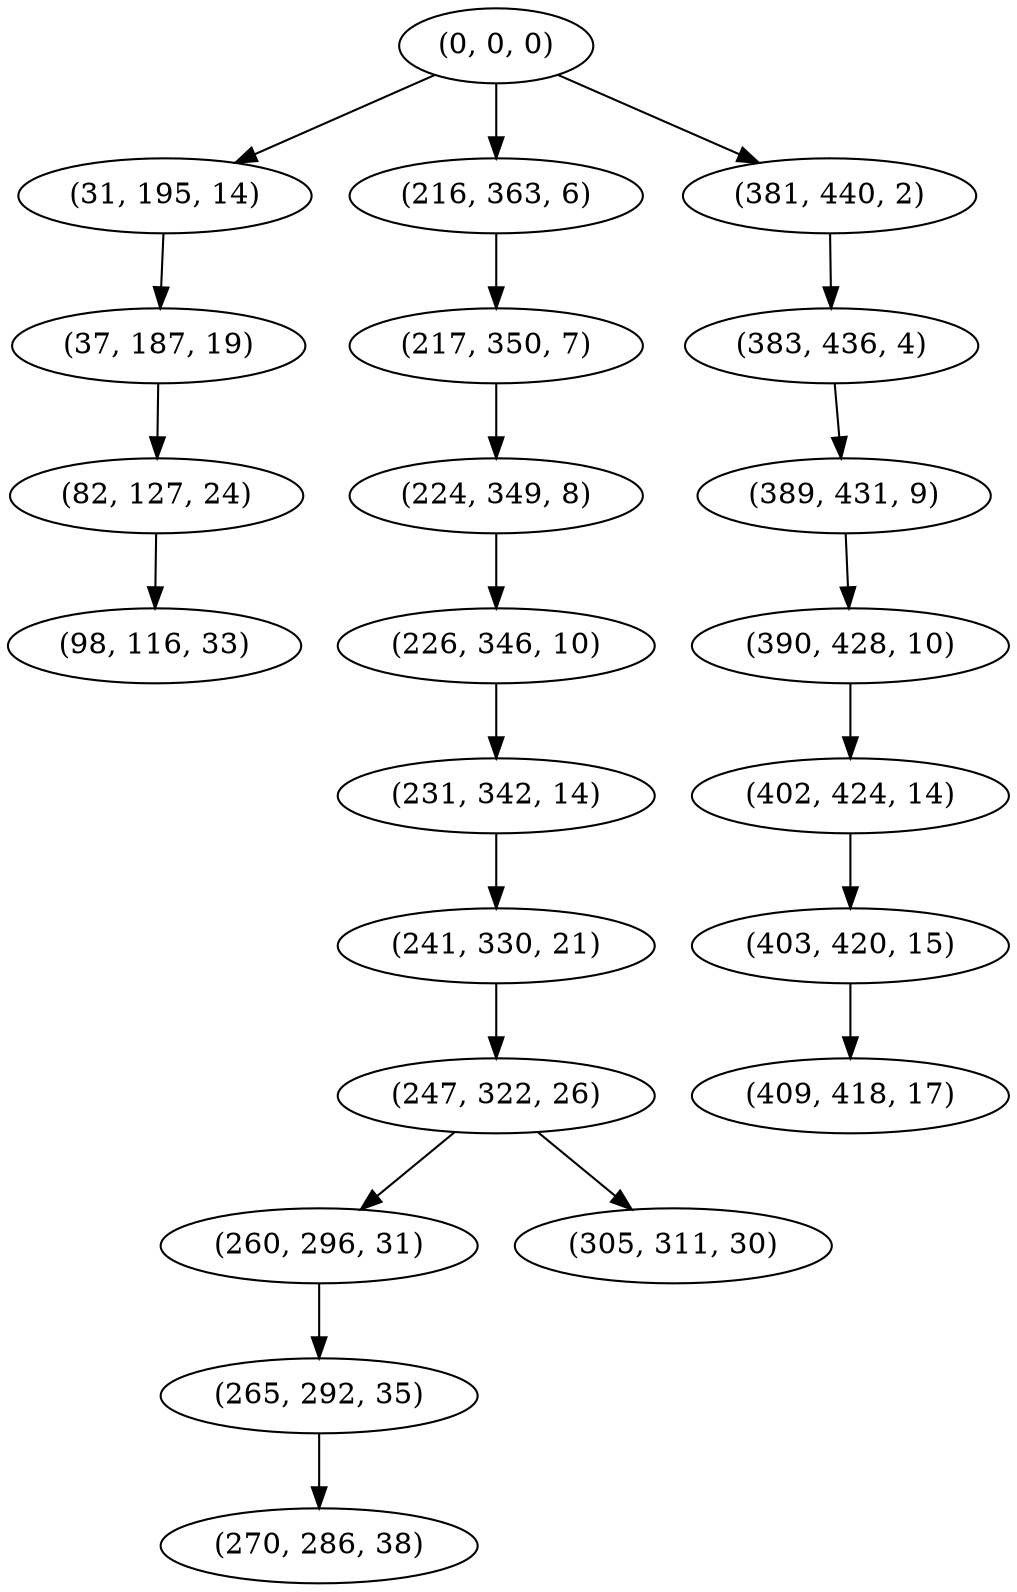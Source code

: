 digraph tree {
    "(0, 0, 0)";
    "(31, 195, 14)";
    "(37, 187, 19)";
    "(82, 127, 24)";
    "(98, 116, 33)";
    "(216, 363, 6)";
    "(217, 350, 7)";
    "(224, 349, 8)";
    "(226, 346, 10)";
    "(231, 342, 14)";
    "(241, 330, 21)";
    "(247, 322, 26)";
    "(260, 296, 31)";
    "(265, 292, 35)";
    "(270, 286, 38)";
    "(305, 311, 30)";
    "(381, 440, 2)";
    "(383, 436, 4)";
    "(389, 431, 9)";
    "(390, 428, 10)";
    "(402, 424, 14)";
    "(403, 420, 15)";
    "(409, 418, 17)";
    "(0, 0, 0)" -> "(31, 195, 14)";
    "(0, 0, 0)" -> "(216, 363, 6)";
    "(0, 0, 0)" -> "(381, 440, 2)";
    "(31, 195, 14)" -> "(37, 187, 19)";
    "(37, 187, 19)" -> "(82, 127, 24)";
    "(82, 127, 24)" -> "(98, 116, 33)";
    "(216, 363, 6)" -> "(217, 350, 7)";
    "(217, 350, 7)" -> "(224, 349, 8)";
    "(224, 349, 8)" -> "(226, 346, 10)";
    "(226, 346, 10)" -> "(231, 342, 14)";
    "(231, 342, 14)" -> "(241, 330, 21)";
    "(241, 330, 21)" -> "(247, 322, 26)";
    "(247, 322, 26)" -> "(260, 296, 31)";
    "(247, 322, 26)" -> "(305, 311, 30)";
    "(260, 296, 31)" -> "(265, 292, 35)";
    "(265, 292, 35)" -> "(270, 286, 38)";
    "(381, 440, 2)" -> "(383, 436, 4)";
    "(383, 436, 4)" -> "(389, 431, 9)";
    "(389, 431, 9)" -> "(390, 428, 10)";
    "(390, 428, 10)" -> "(402, 424, 14)";
    "(402, 424, 14)" -> "(403, 420, 15)";
    "(403, 420, 15)" -> "(409, 418, 17)";
}
